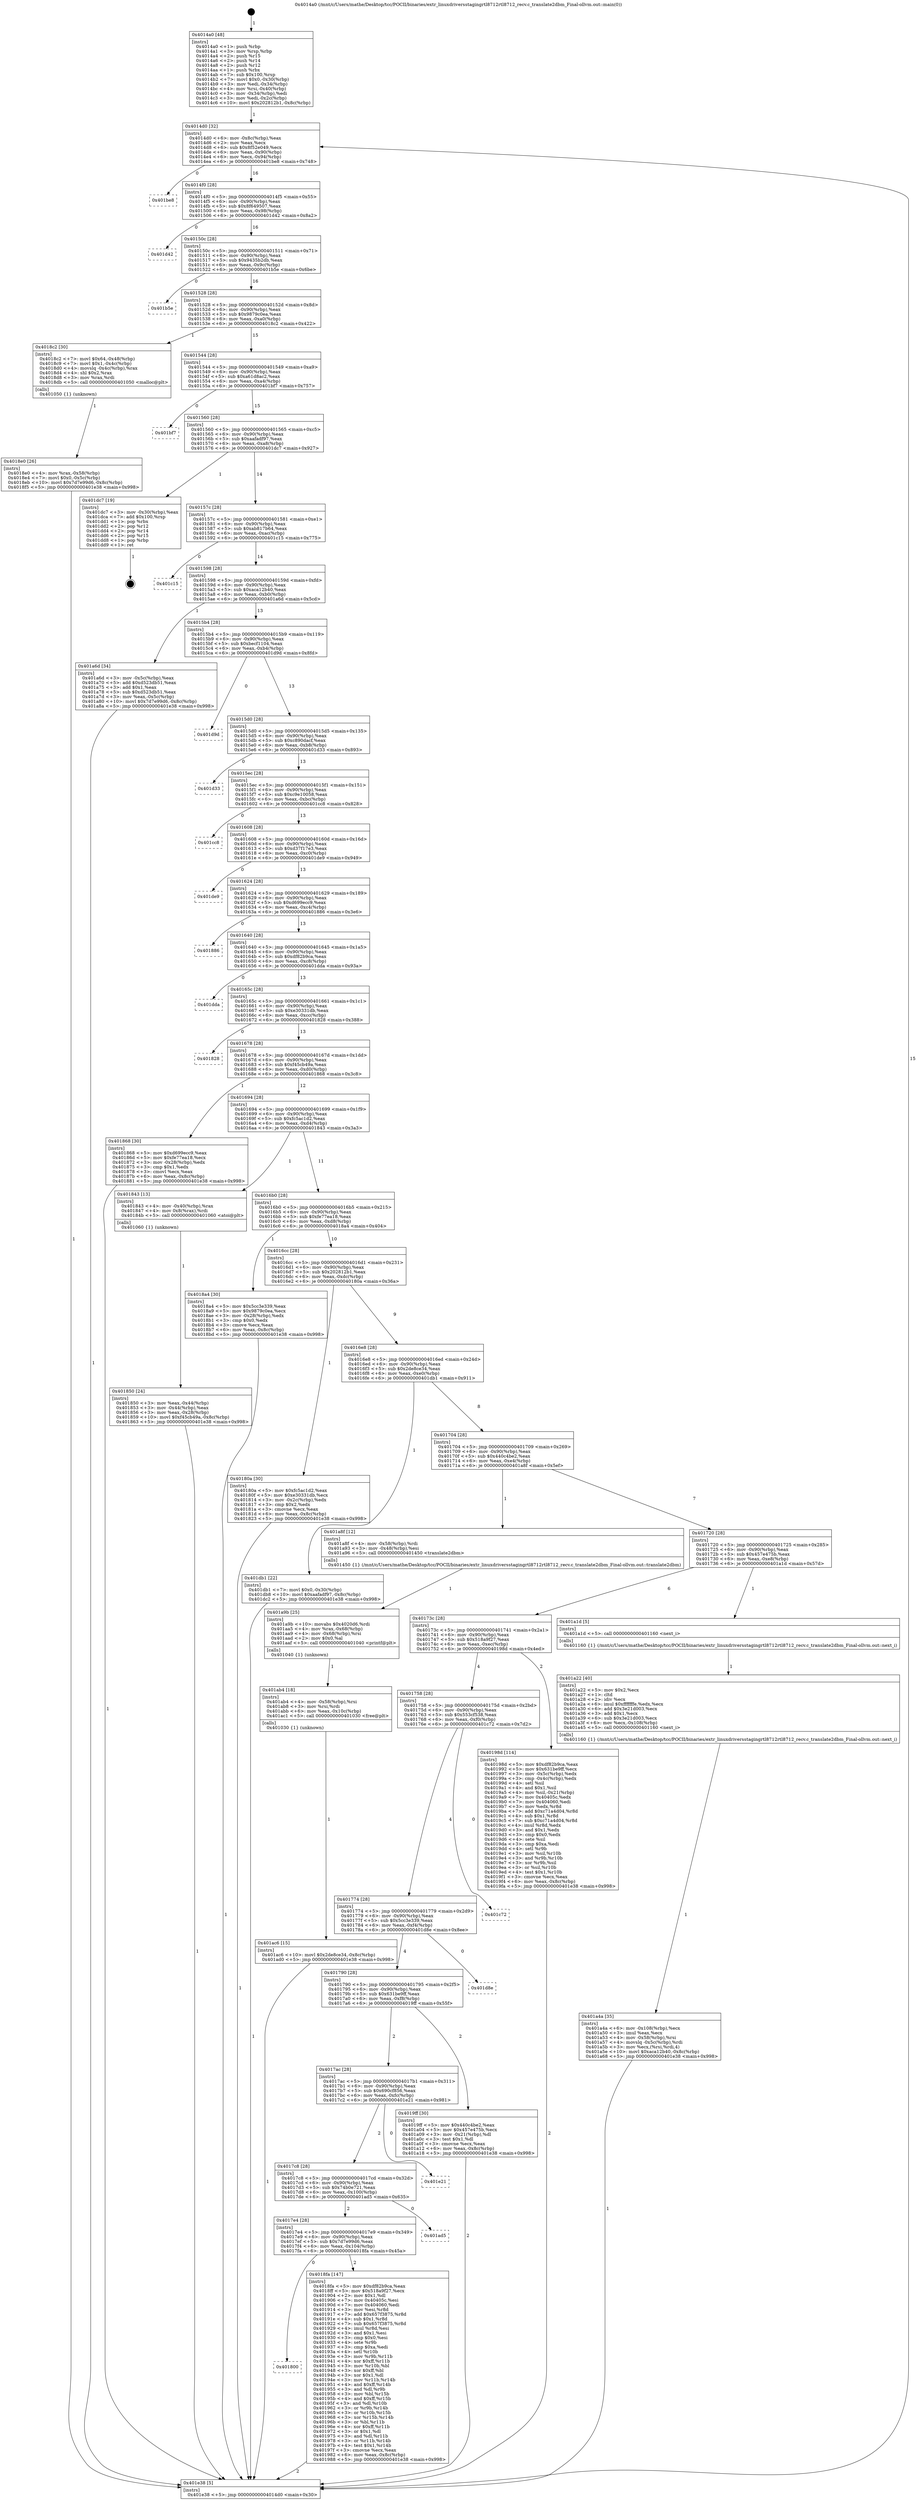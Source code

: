digraph "0x4014a0" {
  label = "0x4014a0 (/mnt/c/Users/mathe/Desktop/tcc/POCII/binaries/extr_linuxdriversstagingrtl8712rtl8712_recv.c_translate2dbm_Final-ollvm.out::main(0))"
  labelloc = "t"
  node[shape=record]

  Entry [label="",width=0.3,height=0.3,shape=circle,fillcolor=black,style=filled]
  "0x4014d0" [label="{
     0x4014d0 [32]\l
     | [instrs]\l
     &nbsp;&nbsp;0x4014d0 \<+6\>: mov -0x8c(%rbp),%eax\l
     &nbsp;&nbsp;0x4014d6 \<+2\>: mov %eax,%ecx\l
     &nbsp;&nbsp;0x4014d8 \<+6\>: sub $0x8f52e049,%ecx\l
     &nbsp;&nbsp;0x4014de \<+6\>: mov %eax,-0x90(%rbp)\l
     &nbsp;&nbsp;0x4014e4 \<+6\>: mov %ecx,-0x94(%rbp)\l
     &nbsp;&nbsp;0x4014ea \<+6\>: je 0000000000401be8 \<main+0x748\>\l
  }"]
  "0x401be8" [label="{
     0x401be8\l
  }", style=dashed]
  "0x4014f0" [label="{
     0x4014f0 [28]\l
     | [instrs]\l
     &nbsp;&nbsp;0x4014f0 \<+5\>: jmp 00000000004014f5 \<main+0x55\>\l
     &nbsp;&nbsp;0x4014f5 \<+6\>: mov -0x90(%rbp),%eax\l
     &nbsp;&nbsp;0x4014fb \<+5\>: sub $0x8f649507,%eax\l
     &nbsp;&nbsp;0x401500 \<+6\>: mov %eax,-0x98(%rbp)\l
     &nbsp;&nbsp;0x401506 \<+6\>: je 0000000000401d42 \<main+0x8a2\>\l
  }"]
  Exit [label="",width=0.3,height=0.3,shape=circle,fillcolor=black,style=filled,peripheries=2]
  "0x401d42" [label="{
     0x401d42\l
  }", style=dashed]
  "0x40150c" [label="{
     0x40150c [28]\l
     | [instrs]\l
     &nbsp;&nbsp;0x40150c \<+5\>: jmp 0000000000401511 \<main+0x71\>\l
     &nbsp;&nbsp;0x401511 \<+6\>: mov -0x90(%rbp),%eax\l
     &nbsp;&nbsp;0x401517 \<+5\>: sub $0x9435b2db,%eax\l
     &nbsp;&nbsp;0x40151c \<+6\>: mov %eax,-0x9c(%rbp)\l
     &nbsp;&nbsp;0x401522 \<+6\>: je 0000000000401b5e \<main+0x6be\>\l
  }"]
  "0x401ac6" [label="{
     0x401ac6 [15]\l
     | [instrs]\l
     &nbsp;&nbsp;0x401ac6 \<+10\>: movl $0x2de8ce34,-0x8c(%rbp)\l
     &nbsp;&nbsp;0x401ad0 \<+5\>: jmp 0000000000401e38 \<main+0x998\>\l
  }"]
  "0x401b5e" [label="{
     0x401b5e\l
  }", style=dashed]
  "0x401528" [label="{
     0x401528 [28]\l
     | [instrs]\l
     &nbsp;&nbsp;0x401528 \<+5\>: jmp 000000000040152d \<main+0x8d\>\l
     &nbsp;&nbsp;0x40152d \<+6\>: mov -0x90(%rbp),%eax\l
     &nbsp;&nbsp;0x401533 \<+5\>: sub $0x9879c0ea,%eax\l
     &nbsp;&nbsp;0x401538 \<+6\>: mov %eax,-0xa0(%rbp)\l
     &nbsp;&nbsp;0x40153e \<+6\>: je 00000000004018c2 \<main+0x422\>\l
  }"]
  "0x401ab4" [label="{
     0x401ab4 [18]\l
     | [instrs]\l
     &nbsp;&nbsp;0x401ab4 \<+4\>: mov -0x58(%rbp),%rsi\l
     &nbsp;&nbsp;0x401ab8 \<+3\>: mov %rsi,%rdi\l
     &nbsp;&nbsp;0x401abb \<+6\>: mov %eax,-0x10c(%rbp)\l
     &nbsp;&nbsp;0x401ac1 \<+5\>: call 0000000000401030 \<free@plt\>\l
     | [calls]\l
     &nbsp;&nbsp;0x401030 \{1\} (unknown)\l
  }"]
  "0x4018c2" [label="{
     0x4018c2 [30]\l
     | [instrs]\l
     &nbsp;&nbsp;0x4018c2 \<+7\>: movl $0x64,-0x48(%rbp)\l
     &nbsp;&nbsp;0x4018c9 \<+7\>: movl $0x1,-0x4c(%rbp)\l
     &nbsp;&nbsp;0x4018d0 \<+4\>: movslq -0x4c(%rbp),%rax\l
     &nbsp;&nbsp;0x4018d4 \<+4\>: shl $0x2,%rax\l
     &nbsp;&nbsp;0x4018d8 \<+3\>: mov %rax,%rdi\l
     &nbsp;&nbsp;0x4018db \<+5\>: call 0000000000401050 \<malloc@plt\>\l
     | [calls]\l
     &nbsp;&nbsp;0x401050 \{1\} (unknown)\l
  }"]
  "0x401544" [label="{
     0x401544 [28]\l
     | [instrs]\l
     &nbsp;&nbsp;0x401544 \<+5\>: jmp 0000000000401549 \<main+0xa9\>\l
     &nbsp;&nbsp;0x401549 \<+6\>: mov -0x90(%rbp),%eax\l
     &nbsp;&nbsp;0x40154f \<+5\>: sub $0xa61d8ac2,%eax\l
     &nbsp;&nbsp;0x401554 \<+6\>: mov %eax,-0xa4(%rbp)\l
     &nbsp;&nbsp;0x40155a \<+6\>: je 0000000000401bf7 \<main+0x757\>\l
  }"]
  "0x401a9b" [label="{
     0x401a9b [25]\l
     | [instrs]\l
     &nbsp;&nbsp;0x401a9b \<+10\>: movabs $0x4020d6,%rdi\l
     &nbsp;&nbsp;0x401aa5 \<+4\>: mov %rax,-0x68(%rbp)\l
     &nbsp;&nbsp;0x401aa9 \<+4\>: mov -0x68(%rbp),%rsi\l
     &nbsp;&nbsp;0x401aad \<+2\>: mov $0x0,%al\l
     &nbsp;&nbsp;0x401aaf \<+5\>: call 0000000000401040 \<printf@plt\>\l
     | [calls]\l
     &nbsp;&nbsp;0x401040 \{1\} (unknown)\l
  }"]
  "0x401bf7" [label="{
     0x401bf7\l
  }", style=dashed]
  "0x401560" [label="{
     0x401560 [28]\l
     | [instrs]\l
     &nbsp;&nbsp;0x401560 \<+5\>: jmp 0000000000401565 \<main+0xc5\>\l
     &nbsp;&nbsp;0x401565 \<+6\>: mov -0x90(%rbp),%eax\l
     &nbsp;&nbsp;0x40156b \<+5\>: sub $0xaafadf97,%eax\l
     &nbsp;&nbsp;0x401570 \<+6\>: mov %eax,-0xa8(%rbp)\l
     &nbsp;&nbsp;0x401576 \<+6\>: je 0000000000401dc7 \<main+0x927\>\l
  }"]
  "0x401a4a" [label="{
     0x401a4a [35]\l
     | [instrs]\l
     &nbsp;&nbsp;0x401a4a \<+6\>: mov -0x108(%rbp),%ecx\l
     &nbsp;&nbsp;0x401a50 \<+3\>: imul %eax,%ecx\l
     &nbsp;&nbsp;0x401a53 \<+4\>: mov -0x58(%rbp),%rsi\l
     &nbsp;&nbsp;0x401a57 \<+4\>: movslq -0x5c(%rbp),%rdi\l
     &nbsp;&nbsp;0x401a5b \<+3\>: mov %ecx,(%rsi,%rdi,4)\l
     &nbsp;&nbsp;0x401a5e \<+10\>: movl $0xaca12b40,-0x8c(%rbp)\l
     &nbsp;&nbsp;0x401a68 \<+5\>: jmp 0000000000401e38 \<main+0x998\>\l
  }"]
  "0x401dc7" [label="{
     0x401dc7 [19]\l
     | [instrs]\l
     &nbsp;&nbsp;0x401dc7 \<+3\>: mov -0x30(%rbp),%eax\l
     &nbsp;&nbsp;0x401dca \<+7\>: add $0x100,%rsp\l
     &nbsp;&nbsp;0x401dd1 \<+1\>: pop %rbx\l
     &nbsp;&nbsp;0x401dd2 \<+2\>: pop %r12\l
     &nbsp;&nbsp;0x401dd4 \<+2\>: pop %r14\l
     &nbsp;&nbsp;0x401dd6 \<+2\>: pop %r15\l
     &nbsp;&nbsp;0x401dd8 \<+1\>: pop %rbp\l
     &nbsp;&nbsp;0x401dd9 \<+1\>: ret\l
  }"]
  "0x40157c" [label="{
     0x40157c [28]\l
     | [instrs]\l
     &nbsp;&nbsp;0x40157c \<+5\>: jmp 0000000000401581 \<main+0xe1\>\l
     &nbsp;&nbsp;0x401581 \<+6\>: mov -0x90(%rbp),%eax\l
     &nbsp;&nbsp;0x401587 \<+5\>: sub $0xab817b64,%eax\l
     &nbsp;&nbsp;0x40158c \<+6\>: mov %eax,-0xac(%rbp)\l
     &nbsp;&nbsp;0x401592 \<+6\>: je 0000000000401c15 \<main+0x775\>\l
  }"]
  "0x401a22" [label="{
     0x401a22 [40]\l
     | [instrs]\l
     &nbsp;&nbsp;0x401a22 \<+5\>: mov $0x2,%ecx\l
     &nbsp;&nbsp;0x401a27 \<+1\>: cltd\l
     &nbsp;&nbsp;0x401a28 \<+2\>: idiv %ecx\l
     &nbsp;&nbsp;0x401a2a \<+6\>: imul $0xfffffffe,%edx,%ecx\l
     &nbsp;&nbsp;0x401a30 \<+6\>: add $0x3e21d003,%ecx\l
     &nbsp;&nbsp;0x401a36 \<+3\>: add $0x1,%ecx\l
     &nbsp;&nbsp;0x401a39 \<+6\>: sub $0x3e21d003,%ecx\l
     &nbsp;&nbsp;0x401a3f \<+6\>: mov %ecx,-0x108(%rbp)\l
     &nbsp;&nbsp;0x401a45 \<+5\>: call 0000000000401160 \<next_i\>\l
     | [calls]\l
     &nbsp;&nbsp;0x401160 \{1\} (/mnt/c/Users/mathe/Desktop/tcc/POCII/binaries/extr_linuxdriversstagingrtl8712rtl8712_recv.c_translate2dbm_Final-ollvm.out::next_i)\l
  }"]
  "0x401c15" [label="{
     0x401c15\l
  }", style=dashed]
  "0x401598" [label="{
     0x401598 [28]\l
     | [instrs]\l
     &nbsp;&nbsp;0x401598 \<+5\>: jmp 000000000040159d \<main+0xfd\>\l
     &nbsp;&nbsp;0x40159d \<+6\>: mov -0x90(%rbp),%eax\l
     &nbsp;&nbsp;0x4015a3 \<+5\>: sub $0xaca12b40,%eax\l
     &nbsp;&nbsp;0x4015a8 \<+6\>: mov %eax,-0xb0(%rbp)\l
     &nbsp;&nbsp;0x4015ae \<+6\>: je 0000000000401a6d \<main+0x5cd\>\l
  }"]
  "0x401800" [label="{
     0x401800\l
  }", style=dashed]
  "0x401a6d" [label="{
     0x401a6d [34]\l
     | [instrs]\l
     &nbsp;&nbsp;0x401a6d \<+3\>: mov -0x5c(%rbp),%eax\l
     &nbsp;&nbsp;0x401a70 \<+5\>: add $0xd523db51,%eax\l
     &nbsp;&nbsp;0x401a75 \<+3\>: add $0x1,%eax\l
     &nbsp;&nbsp;0x401a78 \<+5\>: sub $0xd523db51,%eax\l
     &nbsp;&nbsp;0x401a7d \<+3\>: mov %eax,-0x5c(%rbp)\l
     &nbsp;&nbsp;0x401a80 \<+10\>: movl $0x7d7e99d6,-0x8c(%rbp)\l
     &nbsp;&nbsp;0x401a8a \<+5\>: jmp 0000000000401e38 \<main+0x998\>\l
  }"]
  "0x4015b4" [label="{
     0x4015b4 [28]\l
     | [instrs]\l
     &nbsp;&nbsp;0x4015b4 \<+5\>: jmp 00000000004015b9 \<main+0x119\>\l
     &nbsp;&nbsp;0x4015b9 \<+6\>: mov -0x90(%rbp),%eax\l
     &nbsp;&nbsp;0x4015bf \<+5\>: sub $0xbecf1104,%eax\l
     &nbsp;&nbsp;0x4015c4 \<+6\>: mov %eax,-0xb4(%rbp)\l
     &nbsp;&nbsp;0x4015ca \<+6\>: je 0000000000401d9d \<main+0x8fd\>\l
  }"]
  "0x4018fa" [label="{
     0x4018fa [147]\l
     | [instrs]\l
     &nbsp;&nbsp;0x4018fa \<+5\>: mov $0xdf82b9ca,%eax\l
     &nbsp;&nbsp;0x4018ff \<+5\>: mov $0x518a9f27,%ecx\l
     &nbsp;&nbsp;0x401904 \<+2\>: mov $0x1,%dl\l
     &nbsp;&nbsp;0x401906 \<+7\>: mov 0x40405c,%esi\l
     &nbsp;&nbsp;0x40190d \<+7\>: mov 0x404060,%edi\l
     &nbsp;&nbsp;0x401914 \<+3\>: mov %esi,%r8d\l
     &nbsp;&nbsp;0x401917 \<+7\>: add $0x657f3875,%r8d\l
     &nbsp;&nbsp;0x40191e \<+4\>: sub $0x1,%r8d\l
     &nbsp;&nbsp;0x401922 \<+7\>: sub $0x657f3875,%r8d\l
     &nbsp;&nbsp;0x401929 \<+4\>: imul %r8d,%esi\l
     &nbsp;&nbsp;0x40192d \<+3\>: and $0x1,%esi\l
     &nbsp;&nbsp;0x401930 \<+3\>: cmp $0x0,%esi\l
     &nbsp;&nbsp;0x401933 \<+4\>: sete %r9b\l
     &nbsp;&nbsp;0x401937 \<+3\>: cmp $0xa,%edi\l
     &nbsp;&nbsp;0x40193a \<+4\>: setl %r10b\l
     &nbsp;&nbsp;0x40193e \<+3\>: mov %r9b,%r11b\l
     &nbsp;&nbsp;0x401941 \<+4\>: xor $0xff,%r11b\l
     &nbsp;&nbsp;0x401945 \<+3\>: mov %r10b,%bl\l
     &nbsp;&nbsp;0x401948 \<+3\>: xor $0xff,%bl\l
     &nbsp;&nbsp;0x40194b \<+3\>: xor $0x1,%dl\l
     &nbsp;&nbsp;0x40194e \<+3\>: mov %r11b,%r14b\l
     &nbsp;&nbsp;0x401951 \<+4\>: and $0xff,%r14b\l
     &nbsp;&nbsp;0x401955 \<+3\>: and %dl,%r9b\l
     &nbsp;&nbsp;0x401958 \<+3\>: mov %bl,%r15b\l
     &nbsp;&nbsp;0x40195b \<+4\>: and $0xff,%r15b\l
     &nbsp;&nbsp;0x40195f \<+3\>: and %dl,%r10b\l
     &nbsp;&nbsp;0x401962 \<+3\>: or %r9b,%r14b\l
     &nbsp;&nbsp;0x401965 \<+3\>: or %r10b,%r15b\l
     &nbsp;&nbsp;0x401968 \<+3\>: xor %r15b,%r14b\l
     &nbsp;&nbsp;0x40196b \<+3\>: or %bl,%r11b\l
     &nbsp;&nbsp;0x40196e \<+4\>: xor $0xff,%r11b\l
     &nbsp;&nbsp;0x401972 \<+3\>: or $0x1,%dl\l
     &nbsp;&nbsp;0x401975 \<+3\>: and %dl,%r11b\l
     &nbsp;&nbsp;0x401978 \<+3\>: or %r11b,%r14b\l
     &nbsp;&nbsp;0x40197b \<+4\>: test $0x1,%r14b\l
     &nbsp;&nbsp;0x40197f \<+3\>: cmovne %ecx,%eax\l
     &nbsp;&nbsp;0x401982 \<+6\>: mov %eax,-0x8c(%rbp)\l
     &nbsp;&nbsp;0x401988 \<+5\>: jmp 0000000000401e38 \<main+0x998\>\l
  }"]
  "0x401d9d" [label="{
     0x401d9d\l
  }", style=dashed]
  "0x4015d0" [label="{
     0x4015d0 [28]\l
     | [instrs]\l
     &nbsp;&nbsp;0x4015d0 \<+5\>: jmp 00000000004015d5 \<main+0x135\>\l
     &nbsp;&nbsp;0x4015d5 \<+6\>: mov -0x90(%rbp),%eax\l
     &nbsp;&nbsp;0x4015db \<+5\>: sub $0xc890dacf,%eax\l
     &nbsp;&nbsp;0x4015e0 \<+6\>: mov %eax,-0xb8(%rbp)\l
     &nbsp;&nbsp;0x4015e6 \<+6\>: je 0000000000401d33 \<main+0x893\>\l
  }"]
  "0x4017e4" [label="{
     0x4017e4 [28]\l
     | [instrs]\l
     &nbsp;&nbsp;0x4017e4 \<+5\>: jmp 00000000004017e9 \<main+0x349\>\l
     &nbsp;&nbsp;0x4017e9 \<+6\>: mov -0x90(%rbp),%eax\l
     &nbsp;&nbsp;0x4017ef \<+5\>: sub $0x7d7e99d6,%eax\l
     &nbsp;&nbsp;0x4017f4 \<+6\>: mov %eax,-0x104(%rbp)\l
     &nbsp;&nbsp;0x4017fa \<+6\>: je 00000000004018fa \<main+0x45a\>\l
  }"]
  "0x401d33" [label="{
     0x401d33\l
  }", style=dashed]
  "0x4015ec" [label="{
     0x4015ec [28]\l
     | [instrs]\l
     &nbsp;&nbsp;0x4015ec \<+5\>: jmp 00000000004015f1 \<main+0x151\>\l
     &nbsp;&nbsp;0x4015f1 \<+6\>: mov -0x90(%rbp),%eax\l
     &nbsp;&nbsp;0x4015f7 \<+5\>: sub $0xc9e10058,%eax\l
     &nbsp;&nbsp;0x4015fc \<+6\>: mov %eax,-0xbc(%rbp)\l
     &nbsp;&nbsp;0x401602 \<+6\>: je 0000000000401cc8 \<main+0x828\>\l
  }"]
  "0x401ad5" [label="{
     0x401ad5\l
  }", style=dashed]
  "0x401cc8" [label="{
     0x401cc8\l
  }", style=dashed]
  "0x401608" [label="{
     0x401608 [28]\l
     | [instrs]\l
     &nbsp;&nbsp;0x401608 \<+5\>: jmp 000000000040160d \<main+0x16d\>\l
     &nbsp;&nbsp;0x40160d \<+6\>: mov -0x90(%rbp),%eax\l
     &nbsp;&nbsp;0x401613 \<+5\>: sub $0xd37f17e3,%eax\l
     &nbsp;&nbsp;0x401618 \<+6\>: mov %eax,-0xc0(%rbp)\l
     &nbsp;&nbsp;0x40161e \<+6\>: je 0000000000401de9 \<main+0x949\>\l
  }"]
  "0x4017c8" [label="{
     0x4017c8 [28]\l
     | [instrs]\l
     &nbsp;&nbsp;0x4017c8 \<+5\>: jmp 00000000004017cd \<main+0x32d\>\l
     &nbsp;&nbsp;0x4017cd \<+6\>: mov -0x90(%rbp),%eax\l
     &nbsp;&nbsp;0x4017d3 \<+5\>: sub $0x74b0e721,%eax\l
     &nbsp;&nbsp;0x4017d8 \<+6\>: mov %eax,-0x100(%rbp)\l
     &nbsp;&nbsp;0x4017de \<+6\>: je 0000000000401ad5 \<main+0x635\>\l
  }"]
  "0x401de9" [label="{
     0x401de9\l
  }", style=dashed]
  "0x401624" [label="{
     0x401624 [28]\l
     | [instrs]\l
     &nbsp;&nbsp;0x401624 \<+5\>: jmp 0000000000401629 \<main+0x189\>\l
     &nbsp;&nbsp;0x401629 \<+6\>: mov -0x90(%rbp),%eax\l
     &nbsp;&nbsp;0x40162f \<+5\>: sub $0xd699ecc9,%eax\l
     &nbsp;&nbsp;0x401634 \<+6\>: mov %eax,-0xc4(%rbp)\l
     &nbsp;&nbsp;0x40163a \<+6\>: je 0000000000401886 \<main+0x3e6\>\l
  }"]
  "0x401e21" [label="{
     0x401e21\l
  }", style=dashed]
  "0x401886" [label="{
     0x401886\l
  }", style=dashed]
  "0x401640" [label="{
     0x401640 [28]\l
     | [instrs]\l
     &nbsp;&nbsp;0x401640 \<+5\>: jmp 0000000000401645 \<main+0x1a5\>\l
     &nbsp;&nbsp;0x401645 \<+6\>: mov -0x90(%rbp),%eax\l
     &nbsp;&nbsp;0x40164b \<+5\>: sub $0xdf82b9ca,%eax\l
     &nbsp;&nbsp;0x401650 \<+6\>: mov %eax,-0xc8(%rbp)\l
     &nbsp;&nbsp;0x401656 \<+6\>: je 0000000000401dda \<main+0x93a\>\l
  }"]
  "0x4017ac" [label="{
     0x4017ac [28]\l
     | [instrs]\l
     &nbsp;&nbsp;0x4017ac \<+5\>: jmp 00000000004017b1 \<main+0x311\>\l
     &nbsp;&nbsp;0x4017b1 \<+6\>: mov -0x90(%rbp),%eax\l
     &nbsp;&nbsp;0x4017b7 \<+5\>: sub $0x690cf856,%eax\l
     &nbsp;&nbsp;0x4017bc \<+6\>: mov %eax,-0xfc(%rbp)\l
     &nbsp;&nbsp;0x4017c2 \<+6\>: je 0000000000401e21 \<main+0x981\>\l
  }"]
  "0x401dda" [label="{
     0x401dda\l
  }", style=dashed]
  "0x40165c" [label="{
     0x40165c [28]\l
     | [instrs]\l
     &nbsp;&nbsp;0x40165c \<+5\>: jmp 0000000000401661 \<main+0x1c1\>\l
     &nbsp;&nbsp;0x401661 \<+6\>: mov -0x90(%rbp),%eax\l
     &nbsp;&nbsp;0x401667 \<+5\>: sub $0xe30331db,%eax\l
     &nbsp;&nbsp;0x40166c \<+6\>: mov %eax,-0xcc(%rbp)\l
     &nbsp;&nbsp;0x401672 \<+6\>: je 0000000000401828 \<main+0x388\>\l
  }"]
  "0x4019ff" [label="{
     0x4019ff [30]\l
     | [instrs]\l
     &nbsp;&nbsp;0x4019ff \<+5\>: mov $0x440c4be2,%eax\l
     &nbsp;&nbsp;0x401a04 \<+5\>: mov $0x457e475b,%ecx\l
     &nbsp;&nbsp;0x401a09 \<+3\>: mov -0x21(%rbp),%dl\l
     &nbsp;&nbsp;0x401a0c \<+3\>: test $0x1,%dl\l
     &nbsp;&nbsp;0x401a0f \<+3\>: cmovne %ecx,%eax\l
     &nbsp;&nbsp;0x401a12 \<+6\>: mov %eax,-0x8c(%rbp)\l
     &nbsp;&nbsp;0x401a18 \<+5\>: jmp 0000000000401e38 \<main+0x998\>\l
  }"]
  "0x401828" [label="{
     0x401828\l
  }", style=dashed]
  "0x401678" [label="{
     0x401678 [28]\l
     | [instrs]\l
     &nbsp;&nbsp;0x401678 \<+5\>: jmp 000000000040167d \<main+0x1dd\>\l
     &nbsp;&nbsp;0x40167d \<+6\>: mov -0x90(%rbp),%eax\l
     &nbsp;&nbsp;0x401683 \<+5\>: sub $0xf45cb49a,%eax\l
     &nbsp;&nbsp;0x401688 \<+6\>: mov %eax,-0xd0(%rbp)\l
     &nbsp;&nbsp;0x40168e \<+6\>: je 0000000000401868 \<main+0x3c8\>\l
  }"]
  "0x401790" [label="{
     0x401790 [28]\l
     | [instrs]\l
     &nbsp;&nbsp;0x401790 \<+5\>: jmp 0000000000401795 \<main+0x2f5\>\l
     &nbsp;&nbsp;0x401795 \<+6\>: mov -0x90(%rbp),%eax\l
     &nbsp;&nbsp;0x40179b \<+5\>: sub $0x631be9ff,%eax\l
     &nbsp;&nbsp;0x4017a0 \<+6\>: mov %eax,-0xf8(%rbp)\l
     &nbsp;&nbsp;0x4017a6 \<+6\>: je 00000000004019ff \<main+0x55f\>\l
  }"]
  "0x401868" [label="{
     0x401868 [30]\l
     | [instrs]\l
     &nbsp;&nbsp;0x401868 \<+5\>: mov $0xd699ecc9,%eax\l
     &nbsp;&nbsp;0x40186d \<+5\>: mov $0xfe77ea18,%ecx\l
     &nbsp;&nbsp;0x401872 \<+3\>: mov -0x28(%rbp),%edx\l
     &nbsp;&nbsp;0x401875 \<+3\>: cmp $0x1,%edx\l
     &nbsp;&nbsp;0x401878 \<+3\>: cmovl %ecx,%eax\l
     &nbsp;&nbsp;0x40187b \<+6\>: mov %eax,-0x8c(%rbp)\l
     &nbsp;&nbsp;0x401881 \<+5\>: jmp 0000000000401e38 \<main+0x998\>\l
  }"]
  "0x401694" [label="{
     0x401694 [28]\l
     | [instrs]\l
     &nbsp;&nbsp;0x401694 \<+5\>: jmp 0000000000401699 \<main+0x1f9\>\l
     &nbsp;&nbsp;0x401699 \<+6\>: mov -0x90(%rbp),%eax\l
     &nbsp;&nbsp;0x40169f \<+5\>: sub $0xfc5ac1d2,%eax\l
     &nbsp;&nbsp;0x4016a4 \<+6\>: mov %eax,-0xd4(%rbp)\l
     &nbsp;&nbsp;0x4016aa \<+6\>: je 0000000000401843 \<main+0x3a3\>\l
  }"]
  "0x401d8e" [label="{
     0x401d8e\l
  }", style=dashed]
  "0x401843" [label="{
     0x401843 [13]\l
     | [instrs]\l
     &nbsp;&nbsp;0x401843 \<+4\>: mov -0x40(%rbp),%rax\l
     &nbsp;&nbsp;0x401847 \<+4\>: mov 0x8(%rax),%rdi\l
     &nbsp;&nbsp;0x40184b \<+5\>: call 0000000000401060 \<atoi@plt\>\l
     | [calls]\l
     &nbsp;&nbsp;0x401060 \{1\} (unknown)\l
  }"]
  "0x4016b0" [label="{
     0x4016b0 [28]\l
     | [instrs]\l
     &nbsp;&nbsp;0x4016b0 \<+5\>: jmp 00000000004016b5 \<main+0x215\>\l
     &nbsp;&nbsp;0x4016b5 \<+6\>: mov -0x90(%rbp),%eax\l
     &nbsp;&nbsp;0x4016bb \<+5\>: sub $0xfe77ea18,%eax\l
     &nbsp;&nbsp;0x4016c0 \<+6\>: mov %eax,-0xd8(%rbp)\l
     &nbsp;&nbsp;0x4016c6 \<+6\>: je 00000000004018a4 \<main+0x404\>\l
  }"]
  "0x401774" [label="{
     0x401774 [28]\l
     | [instrs]\l
     &nbsp;&nbsp;0x401774 \<+5\>: jmp 0000000000401779 \<main+0x2d9\>\l
     &nbsp;&nbsp;0x401779 \<+6\>: mov -0x90(%rbp),%eax\l
     &nbsp;&nbsp;0x40177f \<+5\>: sub $0x5cc3e339,%eax\l
     &nbsp;&nbsp;0x401784 \<+6\>: mov %eax,-0xf4(%rbp)\l
     &nbsp;&nbsp;0x40178a \<+6\>: je 0000000000401d8e \<main+0x8ee\>\l
  }"]
  "0x4018a4" [label="{
     0x4018a4 [30]\l
     | [instrs]\l
     &nbsp;&nbsp;0x4018a4 \<+5\>: mov $0x5cc3e339,%eax\l
     &nbsp;&nbsp;0x4018a9 \<+5\>: mov $0x9879c0ea,%ecx\l
     &nbsp;&nbsp;0x4018ae \<+3\>: mov -0x28(%rbp),%edx\l
     &nbsp;&nbsp;0x4018b1 \<+3\>: cmp $0x0,%edx\l
     &nbsp;&nbsp;0x4018b4 \<+3\>: cmove %ecx,%eax\l
     &nbsp;&nbsp;0x4018b7 \<+6\>: mov %eax,-0x8c(%rbp)\l
     &nbsp;&nbsp;0x4018bd \<+5\>: jmp 0000000000401e38 \<main+0x998\>\l
  }"]
  "0x4016cc" [label="{
     0x4016cc [28]\l
     | [instrs]\l
     &nbsp;&nbsp;0x4016cc \<+5\>: jmp 00000000004016d1 \<main+0x231\>\l
     &nbsp;&nbsp;0x4016d1 \<+6\>: mov -0x90(%rbp),%eax\l
     &nbsp;&nbsp;0x4016d7 \<+5\>: sub $0x202812b1,%eax\l
     &nbsp;&nbsp;0x4016dc \<+6\>: mov %eax,-0xdc(%rbp)\l
     &nbsp;&nbsp;0x4016e2 \<+6\>: je 000000000040180a \<main+0x36a\>\l
  }"]
  "0x401c72" [label="{
     0x401c72\l
  }", style=dashed]
  "0x40180a" [label="{
     0x40180a [30]\l
     | [instrs]\l
     &nbsp;&nbsp;0x40180a \<+5\>: mov $0xfc5ac1d2,%eax\l
     &nbsp;&nbsp;0x40180f \<+5\>: mov $0xe30331db,%ecx\l
     &nbsp;&nbsp;0x401814 \<+3\>: mov -0x2c(%rbp),%edx\l
     &nbsp;&nbsp;0x401817 \<+3\>: cmp $0x2,%edx\l
     &nbsp;&nbsp;0x40181a \<+3\>: cmovne %ecx,%eax\l
     &nbsp;&nbsp;0x40181d \<+6\>: mov %eax,-0x8c(%rbp)\l
     &nbsp;&nbsp;0x401823 \<+5\>: jmp 0000000000401e38 \<main+0x998\>\l
  }"]
  "0x4016e8" [label="{
     0x4016e8 [28]\l
     | [instrs]\l
     &nbsp;&nbsp;0x4016e8 \<+5\>: jmp 00000000004016ed \<main+0x24d\>\l
     &nbsp;&nbsp;0x4016ed \<+6\>: mov -0x90(%rbp),%eax\l
     &nbsp;&nbsp;0x4016f3 \<+5\>: sub $0x2de8ce34,%eax\l
     &nbsp;&nbsp;0x4016f8 \<+6\>: mov %eax,-0xe0(%rbp)\l
     &nbsp;&nbsp;0x4016fe \<+6\>: je 0000000000401db1 \<main+0x911\>\l
  }"]
  "0x401e38" [label="{
     0x401e38 [5]\l
     | [instrs]\l
     &nbsp;&nbsp;0x401e38 \<+5\>: jmp 00000000004014d0 \<main+0x30\>\l
  }"]
  "0x4014a0" [label="{
     0x4014a0 [48]\l
     | [instrs]\l
     &nbsp;&nbsp;0x4014a0 \<+1\>: push %rbp\l
     &nbsp;&nbsp;0x4014a1 \<+3\>: mov %rsp,%rbp\l
     &nbsp;&nbsp;0x4014a4 \<+2\>: push %r15\l
     &nbsp;&nbsp;0x4014a6 \<+2\>: push %r14\l
     &nbsp;&nbsp;0x4014a8 \<+2\>: push %r12\l
     &nbsp;&nbsp;0x4014aa \<+1\>: push %rbx\l
     &nbsp;&nbsp;0x4014ab \<+7\>: sub $0x100,%rsp\l
     &nbsp;&nbsp;0x4014b2 \<+7\>: movl $0x0,-0x30(%rbp)\l
     &nbsp;&nbsp;0x4014b9 \<+3\>: mov %edi,-0x34(%rbp)\l
     &nbsp;&nbsp;0x4014bc \<+4\>: mov %rsi,-0x40(%rbp)\l
     &nbsp;&nbsp;0x4014c0 \<+3\>: mov -0x34(%rbp),%edi\l
     &nbsp;&nbsp;0x4014c3 \<+3\>: mov %edi,-0x2c(%rbp)\l
     &nbsp;&nbsp;0x4014c6 \<+10\>: movl $0x202812b1,-0x8c(%rbp)\l
  }"]
  "0x401850" [label="{
     0x401850 [24]\l
     | [instrs]\l
     &nbsp;&nbsp;0x401850 \<+3\>: mov %eax,-0x44(%rbp)\l
     &nbsp;&nbsp;0x401853 \<+3\>: mov -0x44(%rbp),%eax\l
     &nbsp;&nbsp;0x401856 \<+3\>: mov %eax,-0x28(%rbp)\l
     &nbsp;&nbsp;0x401859 \<+10\>: movl $0xf45cb49a,-0x8c(%rbp)\l
     &nbsp;&nbsp;0x401863 \<+5\>: jmp 0000000000401e38 \<main+0x998\>\l
  }"]
  "0x4018e0" [label="{
     0x4018e0 [26]\l
     | [instrs]\l
     &nbsp;&nbsp;0x4018e0 \<+4\>: mov %rax,-0x58(%rbp)\l
     &nbsp;&nbsp;0x4018e4 \<+7\>: movl $0x0,-0x5c(%rbp)\l
     &nbsp;&nbsp;0x4018eb \<+10\>: movl $0x7d7e99d6,-0x8c(%rbp)\l
     &nbsp;&nbsp;0x4018f5 \<+5\>: jmp 0000000000401e38 \<main+0x998\>\l
  }"]
  "0x401758" [label="{
     0x401758 [28]\l
     | [instrs]\l
     &nbsp;&nbsp;0x401758 \<+5\>: jmp 000000000040175d \<main+0x2bd\>\l
     &nbsp;&nbsp;0x40175d \<+6\>: mov -0x90(%rbp),%eax\l
     &nbsp;&nbsp;0x401763 \<+5\>: sub $0x553cf538,%eax\l
     &nbsp;&nbsp;0x401768 \<+6\>: mov %eax,-0xf0(%rbp)\l
     &nbsp;&nbsp;0x40176e \<+6\>: je 0000000000401c72 \<main+0x7d2\>\l
  }"]
  "0x401db1" [label="{
     0x401db1 [22]\l
     | [instrs]\l
     &nbsp;&nbsp;0x401db1 \<+7\>: movl $0x0,-0x30(%rbp)\l
     &nbsp;&nbsp;0x401db8 \<+10\>: movl $0xaafadf97,-0x8c(%rbp)\l
     &nbsp;&nbsp;0x401dc2 \<+5\>: jmp 0000000000401e38 \<main+0x998\>\l
  }"]
  "0x401704" [label="{
     0x401704 [28]\l
     | [instrs]\l
     &nbsp;&nbsp;0x401704 \<+5\>: jmp 0000000000401709 \<main+0x269\>\l
     &nbsp;&nbsp;0x401709 \<+6\>: mov -0x90(%rbp),%eax\l
     &nbsp;&nbsp;0x40170f \<+5\>: sub $0x440c4be2,%eax\l
     &nbsp;&nbsp;0x401714 \<+6\>: mov %eax,-0xe4(%rbp)\l
     &nbsp;&nbsp;0x40171a \<+6\>: je 0000000000401a8f \<main+0x5ef\>\l
  }"]
  "0x40198d" [label="{
     0x40198d [114]\l
     | [instrs]\l
     &nbsp;&nbsp;0x40198d \<+5\>: mov $0xdf82b9ca,%eax\l
     &nbsp;&nbsp;0x401992 \<+5\>: mov $0x631be9ff,%ecx\l
     &nbsp;&nbsp;0x401997 \<+3\>: mov -0x5c(%rbp),%edx\l
     &nbsp;&nbsp;0x40199a \<+3\>: cmp -0x4c(%rbp),%edx\l
     &nbsp;&nbsp;0x40199d \<+4\>: setl %sil\l
     &nbsp;&nbsp;0x4019a1 \<+4\>: and $0x1,%sil\l
     &nbsp;&nbsp;0x4019a5 \<+4\>: mov %sil,-0x21(%rbp)\l
     &nbsp;&nbsp;0x4019a9 \<+7\>: mov 0x40405c,%edx\l
     &nbsp;&nbsp;0x4019b0 \<+7\>: mov 0x404060,%edi\l
     &nbsp;&nbsp;0x4019b7 \<+3\>: mov %edx,%r8d\l
     &nbsp;&nbsp;0x4019ba \<+7\>: add $0xc71a4d04,%r8d\l
     &nbsp;&nbsp;0x4019c1 \<+4\>: sub $0x1,%r8d\l
     &nbsp;&nbsp;0x4019c5 \<+7\>: sub $0xc71a4d04,%r8d\l
     &nbsp;&nbsp;0x4019cc \<+4\>: imul %r8d,%edx\l
     &nbsp;&nbsp;0x4019d0 \<+3\>: and $0x1,%edx\l
     &nbsp;&nbsp;0x4019d3 \<+3\>: cmp $0x0,%edx\l
     &nbsp;&nbsp;0x4019d6 \<+4\>: sete %sil\l
     &nbsp;&nbsp;0x4019da \<+3\>: cmp $0xa,%edi\l
     &nbsp;&nbsp;0x4019dd \<+4\>: setl %r9b\l
     &nbsp;&nbsp;0x4019e1 \<+3\>: mov %sil,%r10b\l
     &nbsp;&nbsp;0x4019e4 \<+3\>: and %r9b,%r10b\l
     &nbsp;&nbsp;0x4019e7 \<+3\>: xor %r9b,%sil\l
     &nbsp;&nbsp;0x4019ea \<+3\>: or %sil,%r10b\l
     &nbsp;&nbsp;0x4019ed \<+4\>: test $0x1,%r10b\l
     &nbsp;&nbsp;0x4019f1 \<+3\>: cmovne %ecx,%eax\l
     &nbsp;&nbsp;0x4019f4 \<+6\>: mov %eax,-0x8c(%rbp)\l
     &nbsp;&nbsp;0x4019fa \<+5\>: jmp 0000000000401e38 \<main+0x998\>\l
  }"]
  "0x401a8f" [label="{
     0x401a8f [12]\l
     | [instrs]\l
     &nbsp;&nbsp;0x401a8f \<+4\>: mov -0x58(%rbp),%rdi\l
     &nbsp;&nbsp;0x401a93 \<+3\>: mov -0x48(%rbp),%esi\l
     &nbsp;&nbsp;0x401a96 \<+5\>: call 0000000000401450 \<translate2dbm\>\l
     | [calls]\l
     &nbsp;&nbsp;0x401450 \{1\} (/mnt/c/Users/mathe/Desktop/tcc/POCII/binaries/extr_linuxdriversstagingrtl8712rtl8712_recv.c_translate2dbm_Final-ollvm.out::translate2dbm)\l
  }"]
  "0x401720" [label="{
     0x401720 [28]\l
     | [instrs]\l
     &nbsp;&nbsp;0x401720 \<+5\>: jmp 0000000000401725 \<main+0x285\>\l
     &nbsp;&nbsp;0x401725 \<+6\>: mov -0x90(%rbp),%eax\l
     &nbsp;&nbsp;0x40172b \<+5\>: sub $0x457e475b,%eax\l
     &nbsp;&nbsp;0x401730 \<+6\>: mov %eax,-0xe8(%rbp)\l
     &nbsp;&nbsp;0x401736 \<+6\>: je 0000000000401a1d \<main+0x57d\>\l
  }"]
  "0x40173c" [label="{
     0x40173c [28]\l
     | [instrs]\l
     &nbsp;&nbsp;0x40173c \<+5\>: jmp 0000000000401741 \<main+0x2a1\>\l
     &nbsp;&nbsp;0x401741 \<+6\>: mov -0x90(%rbp),%eax\l
     &nbsp;&nbsp;0x401747 \<+5\>: sub $0x518a9f27,%eax\l
     &nbsp;&nbsp;0x40174c \<+6\>: mov %eax,-0xec(%rbp)\l
     &nbsp;&nbsp;0x401752 \<+6\>: je 000000000040198d \<main+0x4ed\>\l
  }"]
  "0x401a1d" [label="{
     0x401a1d [5]\l
     | [instrs]\l
     &nbsp;&nbsp;0x401a1d \<+5\>: call 0000000000401160 \<next_i\>\l
     | [calls]\l
     &nbsp;&nbsp;0x401160 \{1\} (/mnt/c/Users/mathe/Desktop/tcc/POCII/binaries/extr_linuxdriversstagingrtl8712rtl8712_recv.c_translate2dbm_Final-ollvm.out::next_i)\l
  }"]
  Entry -> "0x4014a0" [label=" 1"]
  "0x4014d0" -> "0x401be8" [label=" 0"]
  "0x4014d0" -> "0x4014f0" [label=" 16"]
  "0x401dc7" -> Exit [label=" 1"]
  "0x4014f0" -> "0x401d42" [label=" 0"]
  "0x4014f0" -> "0x40150c" [label=" 16"]
  "0x401db1" -> "0x401e38" [label=" 1"]
  "0x40150c" -> "0x401b5e" [label=" 0"]
  "0x40150c" -> "0x401528" [label=" 16"]
  "0x401ac6" -> "0x401e38" [label=" 1"]
  "0x401528" -> "0x4018c2" [label=" 1"]
  "0x401528" -> "0x401544" [label=" 15"]
  "0x401ab4" -> "0x401ac6" [label=" 1"]
  "0x401544" -> "0x401bf7" [label=" 0"]
  "0x401544" -> "0x401560" [label=" 15"]
  "0x401a9b" -> "0x401ab4" [label=" 1"]
  "0x401560" -> "0x401dc7" [label=" 1"]
  "0x401560" -> "0x40157c" [label=" 14"]
  "0x401a8f" -> "0x401a9b" [label=" 1"]
  "0x40157c" -> "0x401c15" [label=" 0"]
  "0x40157c" -> "0x401598" [label=" 14"]
  "0x401a6d" -> "0x401e38" [label=" 1"]
  "0x401598" -> "0x401a6d" [label=" 1"]
  "0x401598" -> "0x4015b4" [label=" 13"]
  "0x401a4a" -> "0x401e38" [label=" 1"]
  "0x4015b4" -> "0x401d9d" [label=" 0"]
  "0x4015b4" -> "0x4015d0" [label=" 13"]
  "0x401a22" -> "0x401a4a" [label=" 1"]
  "0x4015d0" -> "0x401d33" [label=" 0"]
  "0x4015d0" -> "0x4015ec" [label=" 13"]
  "0x4019ff" -> "0x401e38" [label=" 2"]
  "0x4015ec" -> "0x401cc8" [label=" 0"]
  "0x4015ec" -> "0x401608" [label=" 13"]
  "0x40198d" -> "0x401e38" [label=" 2"]
  "0x401608" -> "0x401de9" [label=" 0"]
  "0x401608" -> "0x401624" [label=" 13"]
  "0x4017e4" -> "0x401800" [label=" 0"]
  "0x401624" -> "0x401886" [label=" 0"]
  "0x401624" -> "0x401640" [label=" 13"]
  "0x4017e4" -> "0x4018fa" [label=" 2"]
  "0x401640" -> "0x401dda" [label=" 0"]
  "0x401640" -> "0x40165c" [label=" 13"]
  "0x4017c8" -> "0x4017e4" [label=" 2"]
  "0x40165c" -> "0x401828" [label=" 0"]
  "0x40165c" -> "0x401678" [label=" 13"]
  "0x4017c8" -> "0x401ad5" [label=" 0"]
  "0x401678" -> "0x401868" [label=" 1"]
  "0x401678" -> "0x401694" [label=" 12"]
  "0x4017ac" -> "0x4017c8" [label=" 2"]
  "0x401694" -> "0x401843" [label=" 1"]
  "0x401694" -> "0x4016b0" [label=" 11"]
  "0x4017ac" -> "0x401e21" [label=" 0"]
  "0x4016b0" -> "0x4018a4" [label=" 1"]
  "0x4016b0" -> "0x4016cc" [label=" 10"]
  "0x401790" -> "0x4017ac" [label=" 2"]
  "0x4016cc" -> "0x40180a" [label=" 1"]
  "0x4016cc" -> "0x4016e8" [label=" 9"]
  "0x40180a" -> "0x401e38" [label=" 1"]
  "0x4014a0" -> "0x4014d0" [label=" 1"]
  "0x401e38" -> "0x4014d0" [label=" 15"]
  "0x401843" -> "0x401850" [label=" 1"]
  "0x401850" -> "0x401e38" [label=" 1"]
  "0x401868" -> "0x401e38" [label=" 1"]
  "0x4018a4" -> "0x401e38" [label=" 1"]
  "0x4018c2" -> "0x4018e0" [label=" 1"]
  "0x4018e0" -> "0x401e38" [label=" 1"]
  "0x401790" -> "0x4019ff" [label=" 2"]
  "0x4016e8" -> "0x401db1" [label=" 1"]
  "0x4016e8" -> "0x401704" [label=" 8"]
  "0x401774" -> "0x401790" [label=" 4"]
  "0x401704" -> "0x401a8f" [label=" 1"]
  "0x401704" -> "0x401720" [label=" 7"]
  "0x401774" -> "0x401d8e" [label=" 0"]
  "0x401720" -> "0x401a1d" [label=" 1"]
  "0x401720" -> "0x40173c" [label=" 6"]
  "0x401a1d" -> "0x401a22" [label=" 1"]
  "0x40173c" -> "0x40198d" [label=" 2"]
  "0x40173c" -> "0x401758" [label=" 4"]
  "0x4018fa" -> "0x401e38" [label=" 2"]
  "0x401758" -> "0x401c72" [label=" 0"]
  "0x401758" -> "0x401774" [label=" 4"]
}
